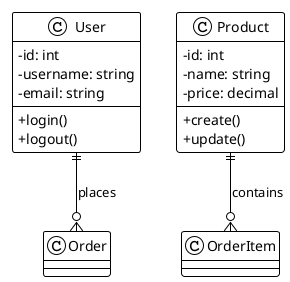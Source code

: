 @startuml
!theme plain
skinparam classAttributeIconSize 0

class User {
  -id: int
  -username: string
  -email: string
  +login()
  +logout()
}

class Product {
  -id: int
  -name: string
  -price: decimal
  +create()
  +update()
}

User ||--o{ Order : places
Product ||--o{ OrderItem : contains
@enduml